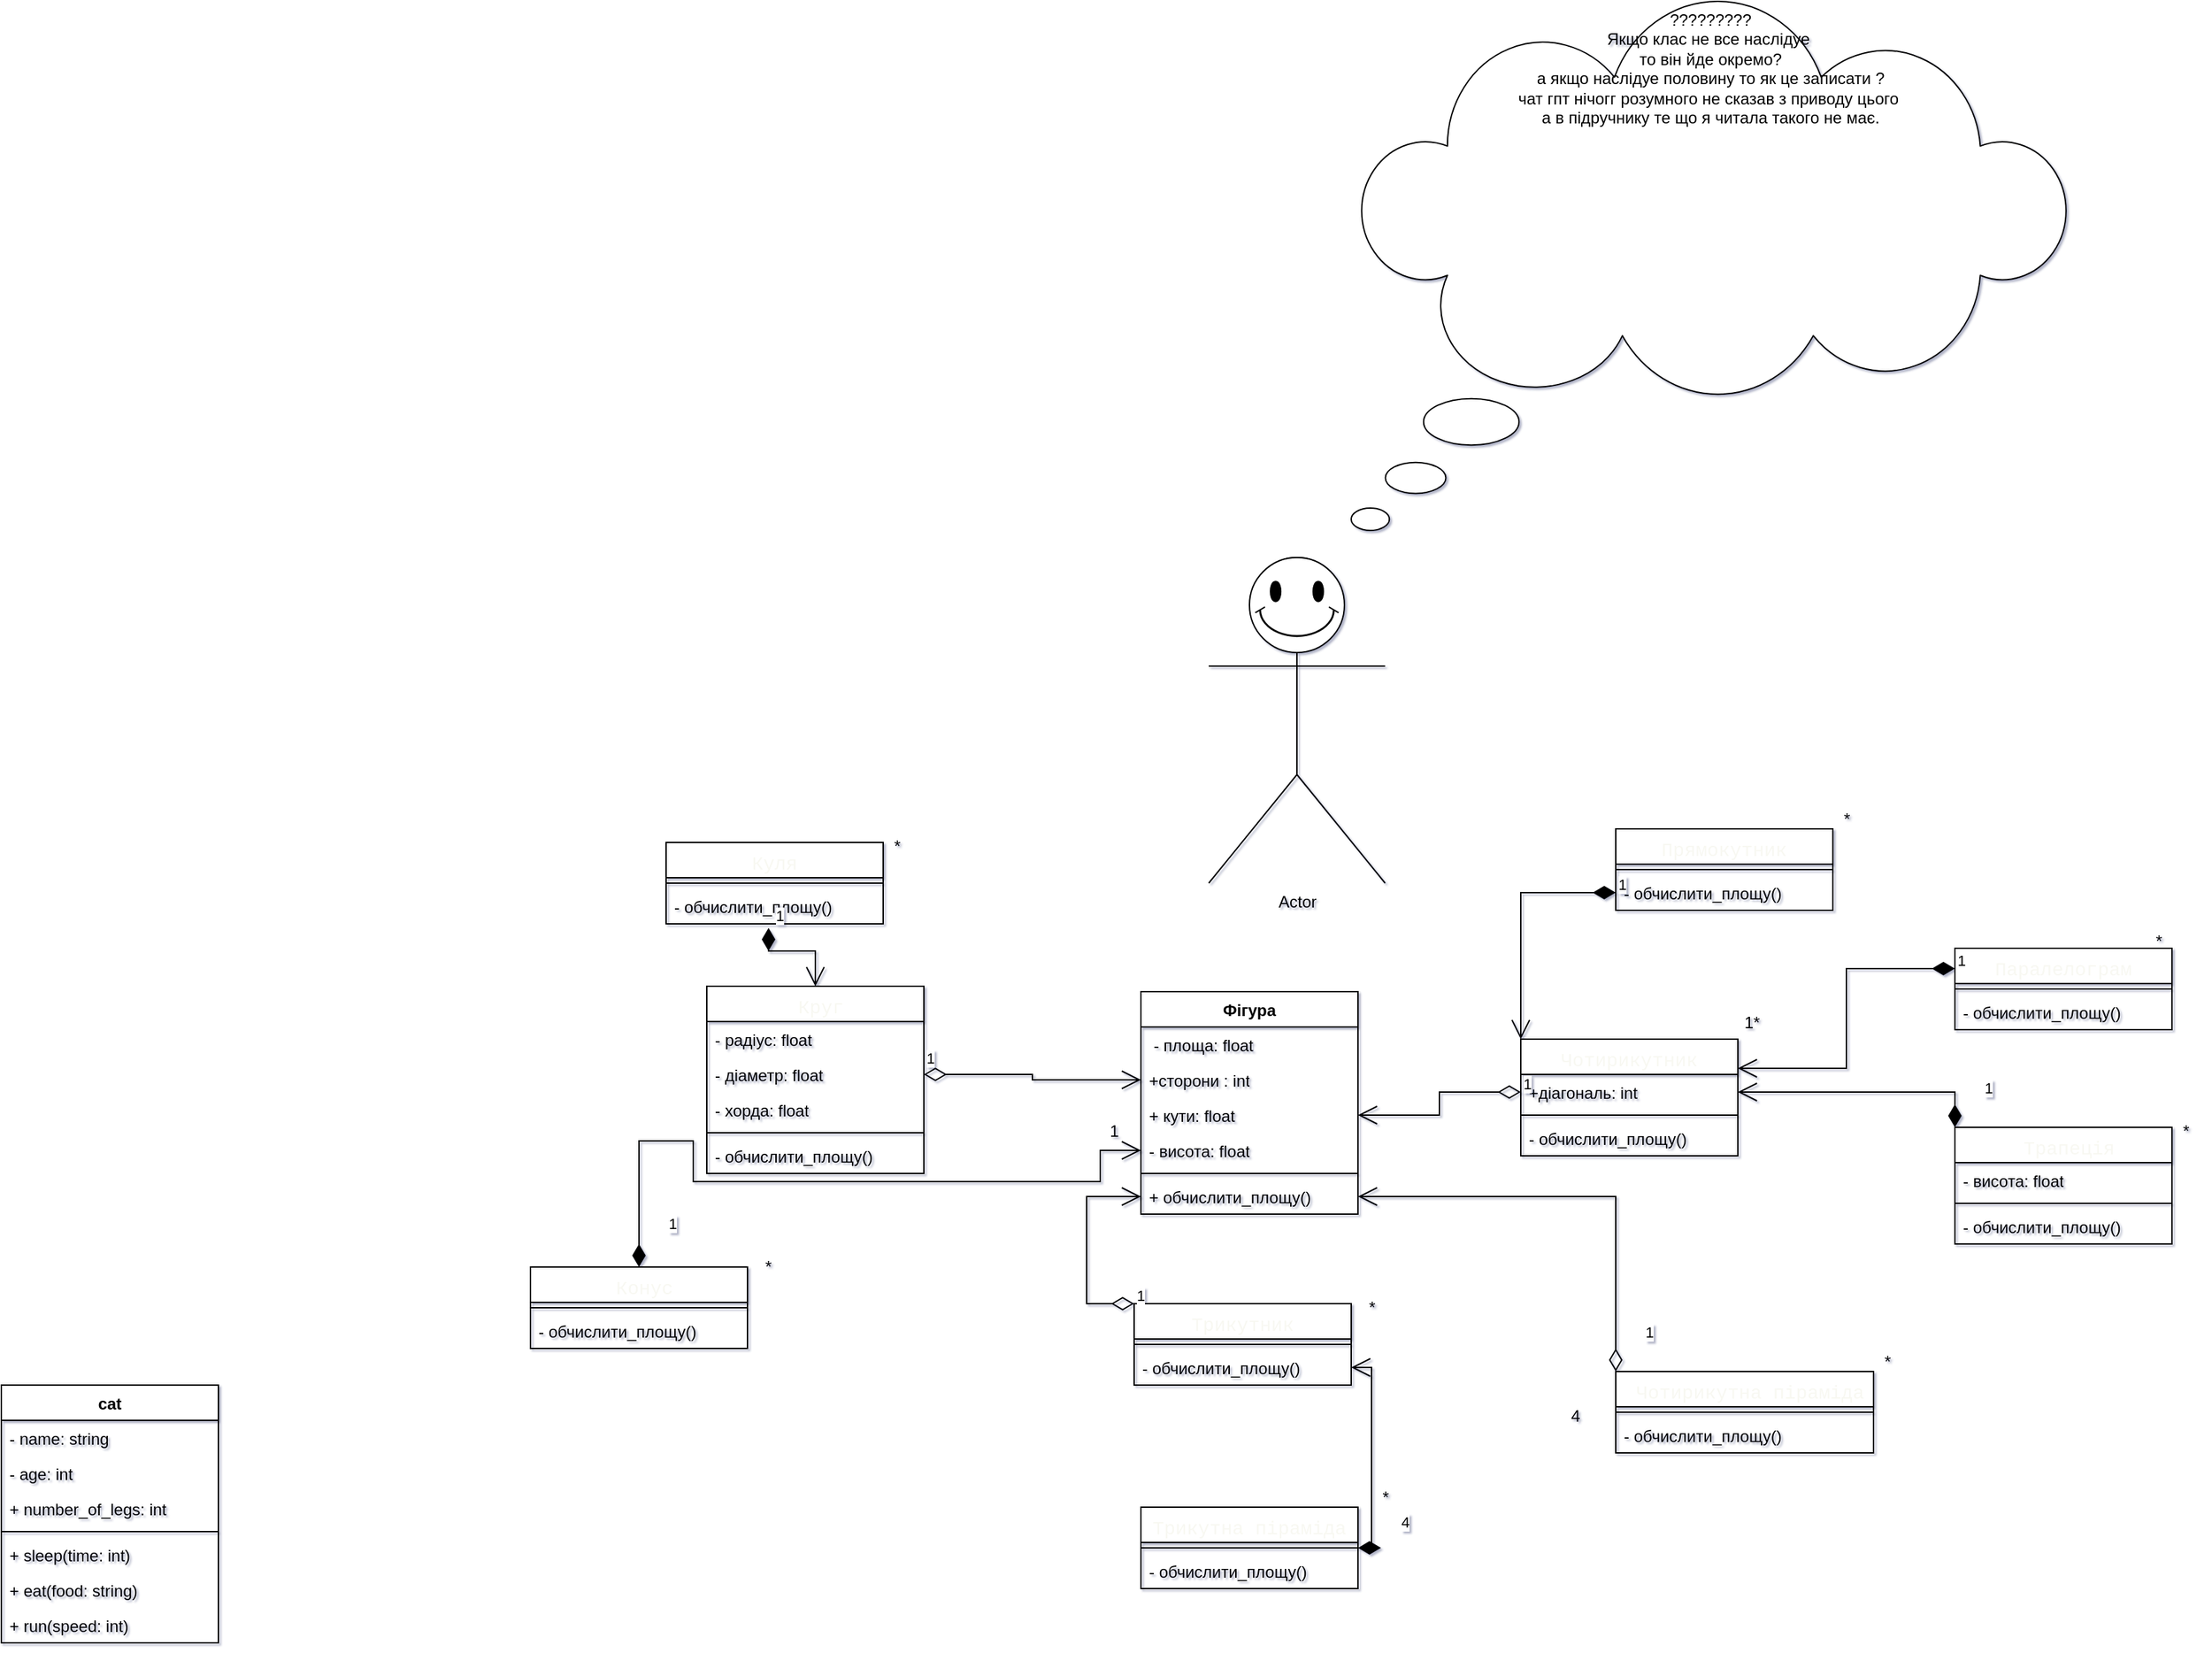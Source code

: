 <mxfile>
    <diagram id="_Sg7yad2vLofUPAoTkK8" name="Сторінка-1">
        <mxGraphModel dx="832" dy="5244" grid="1" gridSize="10" guides="1" tooltips="1" connect="1" arrows="1" fold="1" page="1" pageScale="1" pageWidth="3300" pageHeight="4681" background="none" math="0" shadow="1">
            <root>
                <mxCell id="0"/>
                <mxCell id="1" parent="0"/>
                <mxCell id="X3dCt1bAQPcfjzqISJFX-5" value="cat" style="swimlane;fontStyle=1;align=center;verticalAlign=top;childLayout=stackLayout;horizontal=1;startSize=26;horizontalStack=0;resizeParent=1;resizeParentMax=0;resizeLast=0;collapsible=1;marginBottom=0;whiteSpace=wrap;html=1;" parent="1" vertex="1">
                    <mxGeometry x="80" y="110" width="160" height="190" as="geometry"/>
                </mxCell>
                <mxCell id="X3dCt1bAQPcfjzqISJFX-10" value="- name: string" style="text;strokeColor=none;fillColor=none;align=left;verticalAlign=top;spacingLeft=4;spacingRight=4;overflow=hidden;rotatable=0;points=[[0,0.5],[1,0.5]];portConstraint=eastwest;whiteSpace=wrap;html=1;" parent="X3dCt1bAQPcfjzqISJFX-5" vertex="1">
                    <mxGeometry y="26" width="160" height="26" as="geometry"/>
                </mxCell>
                <mxCell id="X3dCt1bAQPcfjzqISJFX-11" value="- age: int" style="text;strokeColor=none;fillColor=none;align=left;verticalAlign=top;spacingLeft=4;spacingRight=4;overflow=hidden;rotatable=0;points=[[0,0.5],[1,0.5]];portConstraint=eastwest;whiteSpace=wrap;html=1;" parent="X3dCt1bAQPcfjzqISJFX-5" vertex="1">
                    <mxGeometry y="52" width="160" height="26" as="geometry"/>
                </mxCell>
                <mxCell id="X3dCt1bAQPcfjzqISJFX-6" value="+ number_of_legs: int" style="text;strokeColor=none;fillColor=none;align=left;verticalAlign=top;spacingLeft=4;spacingRight=4;overflow=hidden;rotatable=0;points=[[0,0.5],[1,0.5]];portConstraint=eastwest;whiteSpace=wrap;html=1;" parent="X3dCt1bAQPcfjzqISJFX-5" vertex="1">
                    <mxGeometry y="78" width="160" height="26" as="geometry"/>
                </mxCell>
                <mxCell id="X3dCt1bAQPcfjzqISJFX-7" value="" style="line;strokeWidth=1;fillColor=none;align=left;verticalAlign=middle;spacingTop=-1;spacingLeft=3;spacingRight=3;rotatable=0;labelPosition=right;points=[];portConstraint=eastwest;strokeColor=inherit;" parent="X3dCt1bAQPcfjzqISJFX-5" vertex="1">
                    <mxGeometry y="104" width="160" height="8" as="geometry"/>
                </mxCell>
                <mxCell id="X3dCt1bAQPcfjzqISJFX-8" value="+ sleep(time: int)" style="text;strokeColor=none;fillColor=none;align=left;verticalAlign=top;spacingLeft=4;spacingRight=4;overflow=hidden;rotatable=0;points=[[0,0.5],[1,0.5]];portConstraint=eastwest;whiteSpace=wrap;html=1;" parent="X3dCt1bAQPcfjzqISJFX-5" vertex="1">
                    <mxGeometry y="112" width="160" height="26" as="geometry"/>
                </mxCell>
                <mxCell id="X3dCt1bAQPcfjzqISJFX-13" value="+ eat(food: string)" style="text;strokeColor=none;fillColor=none;align=left;verticalAlign=top;spacingLeft=4;spacingRight=4;overflow=hidden;rotatable=0;points=[[0,0.5],[1,0.5]];portConstraint=eastwest;whiteSpace=wrap;html=1;" parent="X3dCt1bAQPcfjzqISJFX-5" vertex="1">
                    <mxGeometry y="138" width="160" height="26" as="geometry"/>
                </mxCell>
                <mxCell id="X3dCt1bAQPcfjzqISJFX-14" value="+ run(speed: int)" style="text;strokeColor=none;fillColor=none;align=left;verticalAlign=top;spacingLeft=4;spacingRight=4;overflow=hidden;rotatable=0;points=[[0,0.5],[1,0.5]];portConstraint=eastwest;whiteSpace=wrap;html=1;" parent="X3dCt1bAQPcfjzqISJFX-5" vertex="1">
                    <mxGeometry y="164" width="160" height="26" as="geometry"/>
                </mxCell>
                <mxCell id="2Q48StHydP4_Kzu1SWOW-1" value="&lt;div style=&quot;color: rgb(248, 248, 242); font-family: Consolas, &amp;quot;Courier New&amp;quot;, monospace; font-weight: normal; font-size: 14px; line-height: 19px; white-space: pre;&quot;&gt;&lt;span&gt;Трикутник&lt;/span&gt;&lt;/div&gt;" style="swimlane;fontStyle=1;align=center;verticalAlign=top;childLayout=stackLayout;horizontal=1;startSize=26;horizontalStack=0;resizeParent=1;resizeParentMax=0;resizeLast=0;collapsible=1;marginBottom=0;whiteSpace=wrap;html=1;" parent="1" vertex="1">
                    <mxGeometry x="915" y="50" width="160" height="60" as="geometry"/>
                </mxCell>
                <mxCell id="2Q48StHydP4_Kzu1SWOW-5" value="" style="line;strokeWidth=1;fillColor=none;align=left;verticalAlign=middle;spacingTop=-1;spacingLeft=3;spacingRight=3;rotatable=0;labelPosition=right;points=[];portConstraint=eastwest;strokeColor=inherit;" parent="2Q48StHydP4_Kzu1SWOW-1" vertex="1">
                    <mxGeometry y="26" width="160" height="8" as="geometry"/>
                </mxCell>
                <mxCell id="2Q48StHydP4_Kzu1SWOW-6" value="- обчислити_площу()&amp;nbsp;" style="text;strokeColor=none;fillColor=none;align=left;verticalAlign=top;spacingLeft=4;spacingRight=4;overflow=hidden;rotatable=0;points=[[0,0.5],[1,0.5]];portConstraint=eastwest;whiteSpace=wrap;html=1;" parent="2Q48StHydP4_Kzu1SWOW-1" vertex="1">
                    <mxGeometry y="34" width="160" height="26" as="geometry"/>
                </mxCell>
                <mxCell id="2Q48StHydP4_Kzu1SWOW-9" value="&lt;div style=&quot;color: rgb(248, 248, 242); font-family: Consolas, &amp;quot;Courier New&amp;quot;, monospace; font-weight: normal; font-size: 14px; line-height: 19px; white-space: pre;&quot;&gt;&lt;span&gt;Трикутна піраміда&lt;/span&gt;&lt;/div&gt;" style="swimlane;fontStyle=1;align=center;verticalAlign=top;childLayout=stackLayout;horizontal=1;startSize=26;horizontalStack=0;resizeParent=1;resizeParentMax=0;resizeLast=0;collapsible=1;marginBottom=0;whiteSpace=wrap;html=1;" parent="1" vertex="1">
                    <mxGeometry x="920" y="200" width="160" height="60" as="geometry"/>
                </mxCell>
                <mxCell id="2Q48StHydP4_Kzu1SWOW-13" value="" style="line;strokeWidth=1;fillColor=none;align=left;verticalAlign=middle;spacingTop=-1;spacingLeft=3;spacingRight=3;rotatable=0;labelPosition=right;points=[];portConstraint=eastwest;strokeColor=inherit;" parent="2Q48StHydP4_Kzu1SWOW-9" vertex="1">
                    <mxGeometry y="26" width="160" height="8" as="geometry"/>
                </mxCell>
                <mxCell id="2Q48StHydP4_Kzu1SWOW-15" value="- обчислити_площу()&amp;nbsp;" style="text;strokeColor=none;fillColor=none;align=left;verticalAlign=top;spacingLeft=4;spacingRight=4;overflow=hidden;rotatable=0;points=[[0,0.5],[1,0.5]];portConstraint=eastwest;whiteSpace=wrap;html=1;" parent="2Q48StHydP4_Kzu1SWOW-9" vertex="1">
                    <mxGeometry y="34" width="160" height="26" as="geometry"/>
                </mxCell>
                <mxCell id="2Q48StHydP4_Kzu1SWOW-25" value="&lt;div style=&quot;color: rgb(248, 248, 242); font-family: Consolas, &amp;quot;Courier New&amp;quot;, monospace; font-weight: normal; font-size: 14px; line-height: 19px; white-space: pre;&quot;&gt;&lt;span&gt;Чотирикутник&lt;/span&gt;&lt;/div&gt;" style="swimlane;fontStyle=1;align=center;verticalAlign=top;childLayout=stackLayout;horizontal=1;startSize=26;horizontalStack=0;resizeParent=1;resizeParentMax=0;resizeLast=0;collapsible=1;marginBottom=0;whiteSpace=wrap;html=1;" parent="1" vertex="1">
                    <mxGeometry x="1200" y="-145" width="160" height="86" as="geometry"/>
                </mxCell>
                <mxCell id="Uq8sl64rgmxG7YQOc11U-35" value="+діагональ: int" style="text;strokeColor=none;fillColor=none;align=left;verticalAlign=top;spacingLeft=4;spacingRight=4;overflow=hidden;rotatable=0;points=[[0,0.5],[1,0.5]];portConstraint=eastwest;whiteSpace=wrap;html=1;" parent="2Q48StHydP4_Kzu1SWOW-25" vertex="1">
                    <mxGeometry y="26" width="160" height="26" as="geometry"/>
                </mxCell>
                <mxCell id="2Q48StHydP4_Kzu1SWOW-29" value="" style="line;strokeWidth=1;fillColor=none;align=left;verticalAlign=middle;spacingTop=-1;spacingLeft=3;spacingRight=3;rotatable=0;labelPosition=right;points=[];portConstraint=eastwest;strokeColor=inherit;" parent="2Q48StHydP4_Kzu1SWOW-25" vertex="1">
                    <mxGeometry y="52" width="160" height="8" as="geometry"/>
                </mxCell>
                <mxCell id="2Q48StHydP4_Kzu1SWOW-32" value="- обчислити_площу()&amp;nbsp;" style="text;strokeColor=none;fillColor=none;align=left;verticalAlign=top;spacingLeft=4;spacingRight=4;overflow=hidden;rotatable=0;points=[[0,0.5],[1,0.5]];portConstraint=eastwest;whiteSpace=wrap;html=1;" parent="2Q48StHydP4_Kzu1SWOW-25" vertex="1">
                    <mxGeometry y="60" width="160" height="26" as="geometry"/>
                </mxCell>
                <mxCell id="2Q48StHydP4_Kzu1SWOW-33" value="&lt;div style=&quot;color: rgb(248, 248, 242); font-family: Consolas, &amp;quot;Courier New&amp;quot;, monospace; font-weight: normal; font-size: 14px; line-height: 19px; white-space: pre;&quot;&gt;&lt;div style=&quot;line-height: 19px;&quot;&gt;&lt;span&gt;&amp;nbsp;Чотирикутна піраміда&lt;/span&gt;&lt;/div&gt;&lt;/div&gt;" style="swimlane;fontStyle=1;align=center;verticalAlign=top;childLayout=stackLayout;horizontal=1;startSize=26;horizontalStack=0;resizeParent=1;resizeParentMax=0;resizeLast=0;collapsible=1;marginBottom=0;whiteSpace=wrap;html=1;" parent="1" vertex="1">
                    <mxGeometry x="1270" y="100" width="190" height="60" as="geometry"/>
                </mxCell>
                <mxCell id="2Q48StHydP4_Kzu1SWOW-37" value="" style="line;strokeWidth=1;fillColor=none;align=left;verticalAlign=middle;spacingTop=-1;spacingLeft=3;spacingRight=3;rotatable=0;labelPosition=right;points=[];portConstraint=eastwest;strokeColor=inherit;" parent="2Q48StHydP4_Kzu1SWOW-33" vertex="1">
                    <mxGeometry y="26" width="190" height="8" as="geometry"/>
                </mxCell>
                <mxCell id="2Q48StHydP4_Kzu1SWOW-40" value="- обчислити_площу()&amp;nbsp;" style="text;strokeColor=none;fillColor=none;align=left;verticalAlign=top;spacingLeft=4;spacingRight=4;overflow=hidden;rotatable=0;points=[[0,0.5],[1,0.5]];portConstraint=eastwest;whiteSpace=wrap;html=1;" parent="2Q48StHydP4_Kzu1SWOW-33" vertex="1">
                    <mxGeometry y="34" width="190" height="26" as="geometry"/>
                </mxCell>
                <mxCell id="2Q48StHydP4_Kzu1SWOW-41" value="&lt;div style=&quot;color: rgb(248, 248, 242); font-family: Consolas, &amp;quot;Courier New&amp;quot;, monospace; font-weight: normal; font-size: 14px; line-height: 19px; white-space: pre;&quot;&gt;&lt;div style=&quot;line-height: 19px;&quot;&gt;&lt;span&gt;Прямокутник&lt;/span&gt;&lt;/div&gt;&lt;/div&gt;" style="swimlane;fontStyle=1;align=center;verticalAlign=top;childLayout=stackLayout;horizontal=1;startSize=26;horizontalStack=0;resizeParent=1;resizeParentMax=0;resizeLast=0;collapsible=1;marginBottom=0;whiteSpace=wrap;html=1;" parent="1" vertex="1">
                    <mxGeometry x="1270" y="-300" width="160" height="60" as="geometry"/>
                </mxCell>
                <mxCell id="2Q48StHydP4_Kzu1SWOW-45" value="" style="line;strokeWidth=1;fillColor=none;align=left;verticalAlign=middle;spacingTop=-1;spacingLeft=3;spacingRight=3;rotatable=0;labelPosition=right;points=[];portConstraint=eastwest;strokeColor=inherit;" parent="2Q48StHydP4_Kzu1SWOW-41" vertex="1">
                    <mxGeometry y="26" width="160" height="8" as="geometry"/>
                </mxCell>
                <mxCell id="2Q48StHydP4_Kzu1SWOW-48" value="- обчислити_площу()&amp;nbsp;" style="text;strokeColor=none;fillColor=none;align=left;verticalAlign=top;spacingLeft=4;spacingRight=4;overflow=hidden;rotatable=0;points=[[0,0.5],[1,0.5]];portConstraint=eastwest;whiteSpace=wrap;html=1;" parent="2Q48StHydP4_Kzu1SWOW-41" vertex="1">
                    <mxGeometry y="34" width="160" height="26" as="geometry"/>
                </mxCell>
                <mxCell id="2Q48StHydP4_Kzu1SWOW-49" value="&lt;div style=&quot;color: rgb(248, 248, 242); font-family: Consolas, &amp;quot;Courier New&amp;quot;, monospace; font-weight: normal; font-size: 14px; line-height: 19px; white-space: pre;&quot;&gt;&lt;div style=&quot;line-height: 19px;&quot;&gt;&lt;div style=&quot;line-height: 19px;&quot;&gt;&lt;span&gt;&amp;nbsp;Трапеція&lt;/span&gt;&lt;/div&gt;&lt;/div&gt;&lt;/div&gt;" style="swimlane;fontStyle=1;align=center;verticalAlign=top;childLayout=stackLayout;horizontal=1;startSize=26;horizontalStack=0;resizeParent=1;resizeParentMax=0;resizeLast=0;collapsible=1;marginBottom=0;whiteSpace=wrap;html=1;" parent="1" vertex="1">
                    <mxGeometry x="1520" y="-80" width="160" height="86" as="geometry"/>
                </mxCell>
                <mxCell id="Uq8sl64rgmxG7YQOc11U-27" value="- висота: float" style="text;strokeColor=none;fillColor=none;align=left;verticalAlign=top;spacingLeft=4;spacingRight=4;overflow=hidden;rotatable=0;points=[[0,0.5],[1,0.5]];portConstraint=eastwest;whiteSpace=wrap;html=1;" parent="2Q48StHydP4_Kzu1SWOW-49" vertex="1">
                    <mxGeometry y="26" width="160" height="26" as="geometry"/>
                </mxCell>
                <mxCell id="2Q48StHydP4_Kzu1SWOW-53" value="" style="line;strokeWidth=1;fillColor=none;align=left;verticalAlign=middle;spacingTop=-1;spacingLeft=3;spacingRight=3;rotatable=0;labelPosition=right;points=[];portConstraint=eastwest;strokeColor=inherit;" parent="2Q48StHydP4_Kzu1SWOW-49" vertex="1">
                    <mxGeometry y="52" width="160" height="8" as="geometry"/>
                </mxCell>
                <mxCell id="2Q48StHydP4_Kzu1SWOW-56" value="- обчислити_площу()&amp;nbsp;" style="text;strokeColor=none;fillColor=none;align=left;verticalAlign=top;spacingLeft=4;spacingRight=4;overflow=hidden;rotatable=0;points=[[0,0.5],[1,0.5]];portConstraint=eastwest;whiteSpace=wrap;html=1;" parent="2Q48StHydP4_Kzu1SWOW-49" vertex="1">
                    <mxGeometry y="60" width="160" height="26" as="geometry"/>
                </mxCell>
                <mxCell id="2Q48StHydP4_Kzu1SWOW-57" value="&lt;div style=&quot;color: rgb(248, 248, 242); font-family: Consolas, &amp;quot;Courier New&amp;quot;, monospace; font-weight: normal; font-size: 14px; line-height: 19px; white-space: pre;&quot;&gt;&lt;div style=&quot;line-height: 19px;&quot;&gt;&lt;div style=&quot;line-height: 19px;&quot;&gt;&lt;div style=&quot;line-height: 19px;&quot;&gt;&lt;span&gt;Паралелограм&lt;/span&gt;&lt;/div&gt;&lt;/div&gt;&lt;/div&gt;&lt;/div&gt;" style="swimlane;fontStyle=1;align=center;verticalAlign=top;childLayout=stackLayout;horizontal=1;startSize=26;horizontalStack=0;resizeParent=1;resizeParentMax=0;resizeLast=0;collapsible=1;marginBottom=0;whiteSpace=wrap;html=1;" parent="1" vertex="1">
                    <mxGeometry x="1520" y="-212" width="160" height="60" as="geometry"/>
                </mxCell>
                <mxCell id="2Q48StHydP4_Kzu1SWOW-61" value="" style="line;strokeWidth=1;fillColor=none;align=left;verticalAlign=middle;spacingTop=-1;spacingLeft=3;spacingRight=3;rotatable=0;labelPosition=right;points=[];portConstraint=eastwest;strokeColor=inherit;" parent="2Q48StHydP4_Kzu1SWOW-57" vertex="1">
                    <mxGeometry y="26" width="160" height="8" as="geometry"/>
                </mxCell>
                <mxCell id="2Q48StHydP4_Kzu1SWOW-64" value="- обчислити_площу()&amp;nbsp;" style="text;strokeColor=none;fillColor=none;align=left;verticalAlign=top;spacingLeft=4;spacingRight=4;overflow=hidden;rotatable=0;points=[[0,0.5],[1,0.5]];portConstraint=eastwest;whiteSpace=wrap;html=1;" parent="2Q48StHydP4_Kzu1SWOW-57" vertex="1">
                    <mxGeometry y="34" width="160" height="26" as="geometry"/>
                </mxCell>
                <mxCell id="2Q48StHydP4_Kzu1SWOW-65" value="Фігура" style="swimlane;fontStyle=1;align=center;verticalAlign=top;childLayout=stackLayout;horizontal=1;startSize=26;horizontalStack=0;resizeParent=1;resizeParentMax=0;resizeLast=0;collapsible=1;marginBottom=0;whiteSpace=wrap;html=1;" parent="1" vertex="1">
                    <mxGeometry x="920" y="-180" width="160" height="164" as="geometry"/>
                </mxCell>
                <mxCell id="2Q48StHydP4_Kzu1SWOW-66" value="&amp;nbsp;- площа: float&amp;nbsp;" style="text;strokeColor=none;fillColor=none;align=left;verticalAlign=top;spacingLeft=4;spacingRight=4;overflow=hidden;rotatable=0;points=[[0,0.5],[1,0.5]];portConstraint=eastwest;whiteSpace=wrap;html=1;" parent="2Q48StHydP4_Kzu1SWOW-65" vertex="1">
                    <mxGeometry y="26" width="160" height="26" as="geometry"/>
                </mxCell>
                <mxCell id="Uq8sl64rgmxG7YQOc11U-1" value="+сторони : int" style="text;strokeColor=none;fillColor=none;align=left;verticalAlign=top;spacingLeft=4;spacingRight=4;overflow=hidden;rotatable=0;points=[[0,0.5],[1,0.5]];portConstraint=eastwest;whiteSpace=wrap;html=1;" parent="2Q48StHydP4_Kzu1SWOW-65" vertex="1">
                    <mxGeometry y="52" width="160" height="26" as="geometry"/>
                </mxCell>
                <mxCell id="Uq8sl64rgmxG7YQOc11U-2" value="+ кути: float&amp;nbsp;" style="text;strokeColor=none;fillColor=none;align=left;verticalAlign=top;spacingLeft=4;spacingRight=4;overflow=hidden;rotatable=0;points=[[0,0.5],[1,0.5]];portConstraint=eastwest;whiteSpace=wrap;html=1;" parent="2Q48StHydP4_Kzu1SWOW-65" vertex="1">
                    <mxGeometry y="78" width="160" height="26" as="geometry"/>
                </mxCell>
                <mxCell id="Uq8sl64rgmxG7YQOc11U-33" value="- висота: float" style="text;strokeColor=none;fillColor=none;align=left;verticalAlign=top;spacingLeft=4;spacingRight=4;overflow=hidden;rotatable=0;points=[[0,0.5],[1,0.5]];portConstraint=eastwest;whiteSpace=wrap;html=1;" parent="2Q48StHydP4_Kzu1SWOW-65" vertex="1">
                    <mxGeometry y="104" width="160" height="26" as="geometry"/>
                </mxCell>
                <mxCell id="2Q48StHydP4_Kzu1SWOW-69" value="" style="line;strokeWidth=1;fillColor=none;align=left;verticalAlign=middle;spacingTop=-1;spacingLeft=3;spacingRight=3;rotatable=0;labelPosition=right;points=[];portConstraint=eastwest;strokeColor=inherit;" parent="2Q48StHydP4_Kzu1SWOW-65" vertex="1">
                    <mxGeometry y="130" width="160" height="8" as="geometry"/>
                </mxCell>
                <mxCell id="2Q48StHydP4_Kzu1SWOW-70" value="&lt;div&gt;+ обчислити_площу()&lt;/div&gt;&lt;div&gt;&lt;br&gt;&lt;/div&gt;" style="text;strokeColor=none;fillColor=none;align=left;verticalAlign=top;spacingLeft=4;spacingRight=4;overflow=hidden;rotatable=0;points=[[0,0.5],[1,0.5]];portConstraint=eastwest;whiteSpace=wrap;html=1;" parent="2Q48StHydP4_Kzu1SWOW-65" vertex="1">
                    <mxGeometry y="138" width="160" height="26" as="geometry"/>
                </mxCell>
                <mxCell id="Uq8sl64rgmxG7YQOc11U-3" value="1" style="text;html=1;align=center;verticalAlign=middle;resizable=0;points=[];autosize=1;strokeColor=none;fillColor=none;" parent="1" vertex="1">
                    <mxGeometry x="885" y="-92" width="30" height="30" as="geometry"/>
                </mxCell>
                <mxCell id="Uq8sl64rgmxG7YQOc11U-4" value="&lt;div style=&quot;color: rgb(248, 248, 242); font-family: Consolas, &amp;quot;Courier New&amp;quot;, monospace; font-weight: normal; font-size: 14px; line-height: 19px; white-space: pre;&quot;&gt;&lt;div style=&quot;line-height: 19px;&quot;&gt;&lt;span&gt;&amp;nbsp;Круг&lt;/span&gt;&lt;/div&gt;&lt;/div&gt;" style="swimlane;fontStyle=1;align=center;verticalAlign=top;childLayout=stackLayout;horizontal=1;startSize=26;horizontalStack=0;resizeParent=1;resizeParentMax=0;resizeLast=0;collapsible=1;marginBottom=0;whiteSpace=wrap;html=1;" parent="1" vertex="1">
                    <mxGeometry x="600" y="-184" width="160" height="138" as="geometry"/>
                </mxCell>
                <mxCell id="Uq8sl64rgmxG7YQOc11U-29" value="- радіус: float" style="text;strokeColor=none;fillColor=none;align=left;verticalAlign=top;spacingLeft=4;spacingRight=4;overflow=hidden;rotatable=0;points=[[0,0.5],[1,0.5]];portConstraint=eastwest;whiteSpace=wrap;html=1;" parent="Uq8sl64rgmxG7YQOc11U-4" vertex="1">
                    <mxGeometry y="26" width="160" height="26" as="geometry"/>
                </mxCell>
                <mxCell id="Uq8sl64rgmxG7YQOc11U-30" value="- діаметр: float" style="text;strokeColor=none;fillColor=none;align=left;verticalAlign=top;spacingLeft=4;spacingRight=4;overflow=hidden;rotatable=0;points=[[0,0.5],[1,0.5]];portConstraint=eastwest;whiteSpace=wrap;html=1;" parent="Uq8sl64rgmxG7YQOc11U-4" vertex="1">
                    <mxGeometry y="52" width="160" height="26" as="geometry"/>
                </mxCell>
                <mxCell id="Uq8sl64rgmxG7YQOc11U-31" value="- хорда: float" style="text;strokeColor=none;fillColor=none;align=left;verticalAlign=top;spacingLeft=4;spacingRight=4;overflow=hidden;rotatable=0;points=[[0,0.5],[1,0.5]];portConstraint=eastwest;whiteSpace=wrap;html=1;" parent="Uq8sl64rgmxG7YQOc11U-4" vertex="1">
                    <mxGeometry y="78" width="160" height="26" as="geometry"/>
                </mxCell>
                <mxCell id="Uq8sl64rgmxG7YQOc11U-5" value="" style="line;strokeWidth=1;fillColor=none;align=left;verticalAlign=middle;spacingTop=-1;spacingLeft=3;spacingRight=3;rotatable=0;labelPosition=right;points=[];portConstraint=eastwest;strokeColor=inherit;" parent="Uq8sl64rgmxG7YQOc11U-4" vertex="1">
                    <mxGeometry y="104" width="160" height="8" as="geometry"/>
                </mxCell>
                <mxCell id="Uq8sl64rgmxG7YQOc11U-6" value="- обчислити_площу()&amp;nbsp;" style="text;strokeColor=none;fillColor=none;align=left;verticalAlign=top;spacingLeft=4;spacingRight=4;overflow=hidden;rotatable=0;points=[[0,0.5],[1,0.5]];portConstraint=eastwest;whiteSpace=wrap;html=1;" parent="Uq8sl64rgmxG7YQOc11U-4" vertex="1">
                    <mxGeometry y="112" width="160" height="26" as="geometry"/>
                </mxCell>
                <mxCell id="Uq8sl64rgmxG7YQOc11U-7" value="&lt;div style=&quot;color: rgb(248, 248, 242); font-family: Consolas, &amp;quot;Courier New&amp;quot;, monospace; font-weight: normal; font-size: 14px; line-height: 19px; white-space: pre;&quot;&gt;&lt;div style=&quot;line-height: 19px;&quot;&gt;&lt;span&gt;Куля&lt;/span&gt;&lt;/div&gt;&lt;/div&gt;" style="swimlane;fontStyle=1;align=center;verticalAlign=top;childLayout=stackLayout;horizontal=1;startSize=26;horizontalStack=0;resizeParent=1;resizeParentMax=0;resizeLast=0;collapsible=1;marginBottom=0;whiteSpace=wrap;html=1;" parent="1" vertex="1">
                    <mxGeometry x="570" y="-290" width="160" height="60" as="geometry"/>
                </mxCell>
                <mxCell id="Uq8sl64rgmxG7YQOc11U-8" value="" style="line;strokeWidth=1;fillColor=none;align=left;verticalAlign=middle;spacingTop=-1;spacingLeft=3;spacingRight=3;rotatable=0;labelPosition=right;points=[];portConstraint=eastwest;strokeColor=inherit;" parent="Uq8sl64rgmxG7YQOc11U-7" vertex="1">
                    <mxGeometry y="26" width="160" height="8" as="geometry"/>
                </mxCell>
                <mxCell id="Uq8sl64rgmxG7YQOc11U-9" value="- обчислити_площу()&amp;nbsp;" style="text;strokeColor=none;fillColor=none;align=left;verticalAlign=top;spacingLeft=4;spacingRight=4;overflow=hidden;rotatable=0;points=[[0,0.5],[1,0.5]];portConstraint=eastwest;whiteSpace=wrap;html=1;" parent="Uq8sl64rgmxG7YQOc11U-7" vertex="1">
                    <mxGeometry y="34" width="160" height="26" as="geometry"/>
                </mxCell>
                <mxCell id="Uq8sl64rgmxG7YQOc11U-10" value="&lt;div style=&quot;color: rgb(248, 248, 242); font-family: Consolas, &amp;quot;Courier New&amp;quot;, monospace; font-weight: normal; font-size: 14px; line-height: 19px; white-space: pre;&quot;&gt;&lt;div style=&quot;line-height: 19px;&quot;&gt;&lt;span&gt;&amp;nbsp;Конус&lt;/span&gt;&lt;/div&gt;&lt;/div&gt;" style="swimlane;fontStyle=1;align=center;verticalAlign=top;childLayout=stackLayout;horizontal=1;startSize=26;horizontalStack=0;resizeParent=1;resizeParentMax=0;resizeLast=0;collapsible=1;marginBottom=0;whiteSpace=wrap;html=1;" parent="1" vertex="1">
                    <mxGeometry x="470" y="23" width="160" height="60" as="geometry"/>
                </mxCell>
                <mxCell id="Uq8sl64rgmxG7YQOc11U-11" value="" style="line;strokeWidth=1;fillColor=none;align=left;verticalAlign=middle;spacingTop=-1;spacingLeft=3;spacingRight=3;rotatable=0;labelPosition=right;points=[];portConstraint=eastwest;strokeColor=inherit;" parent="Uq8sl64rgmxG7YQOc11U-10" vertex="1">
                    <mxGeometry y="26" width="160" height="8" as="geometry"/>
                </mxCell>
                <mxCell id="Uq8sl64rgmxG7YQOc11U-12" value="- обчислити_площу()&amp;nbsp;" style="text;strokeColor=none;fillColor=none;align=left;verticalAlign=top;spacingLeft=4;spacingRight=4;overflow=hidden;rotatable=0;points=[[0,0.5],[1,0.5]];portConstraint=eastwest;whiteSpace=wrap;html=1;" parent="Uq8sl64rgmxG7YQOc11U-10" vertex="1">
                    <mxGeometry y="34" width="160" height="26" as="geometry"/>
                </mxCell>
                <mxCell id="Uq8sl64rgmxG7YQOc11U-38" value="*" style="text;html=1;align=center;verticalAlign=middle;resizable=0;points=[];autosize=1;strokeColor=none;fillColor=none;" parent="1" vertex="1">
                    <mxGeometry x="725" y="-302" width="30" height="30" as="geometry"/>
                </mxCell>
                <mxCell id="Uq8sl64rgmxG7YQOc11U-42" value="*" style="text;html=1;align=center;verticalAlign=middle;resizable=0;points=[];autosize=1;strokeColor=none;fillColor=none;" parent="1" vertex="1">
                    <mxGeometry x="630" y="8" width="30" height="30" as="geometry"/>
                </mxCell>
                <mxCell id="Uq8sl64rgmxG7YQOc11U-44" value="*" style="text;html=1;align=center;verticalAlign=middle;resizable=0;points=[];autosize=1;strokeColor=none;fillColor=none;" parent="1" vertex="1">
                    <mxGeometry x="1085" y="178" width="30" height="30" as="geometry"/>
                </mxCell>
                <mxCell id="Uq8sl64rgmxG7YQOc11U-45" value="*" style="text;html=1;align=center;verticalAlign=middle;resizable=0;points=[];autosize=1;strokeColor=none;fillColor=none;" parent="1" vertex="1">
                    <mxGeometry x="1455" y="78" width="30" height="30" as="geometry"/>
                </mxCell>
                <mxCell id="Uq8sl64rgmxG7YQOc11U-46" value="1*" style="text;html=1;align=center;verticalAlign=middle;resizable=0;points=[];autosize=1;strokeColor=none;fillColor=none;" parent="1" vertex="1">
                    <mxGeometry x="1355" y="-172" width="30" height="30" as="geometry"/>
                </mxCell>
                <mxCell id="Uq8sl64rgmxG7YQOc11U-47" value="*" style="text;html=1;align=center;verticalAlign=middle;resizable=0;points=[];autosize=1;strokeColor=none;fillColor=none;" parent="1" vertex="1">
                    <mxGeometry x="1425" y="-322" width="30" height="30" as="geometry"/>
                </mxCell>
                <mxCell id="Uq8sl64rgmxG7YQOc11U-48" value="*" style="text;html=1;align=center;verticalAlign=middle;resizable=0;points=[];autosize=1;strokeColor=none;fillColor=none;" parent="1" vertex="1">
                    <mxGeometry x="1655" y="-232" width="30" height="30" as="geometry"/>
                </mxCell>
                <mxCell id="Uq8sl64rgmxG7YQOc11U-50" value="*" style="text;html=1;align=center;verticalAlign=middle;resizable=0;points=[];autosize=1;strokeColor=none;fillColor=none;" parent="1" vertex="1">
                    <mxGeometry x="1675" y="-92" width="30" height="30" as="geometry"/>
                </mxCell>
                <mxCell id="Uq8sl64rgmxG7YQOc11U-51" value="&lt;div&gt;&lt;span style=&quot;background-color: transparent; color: light-dark(rgb(0, 0, 0), rgb(255, 255, 255));&quot;&gt;*&lt;/span&gt;&lt;/div&gt;" style="text;html=1;align=center;verticalAlign=middle;resizable=0;points=[];autosize=1;strokeColor=none;fillColor=none;" parent="1" vertex="1">
                    <mxGeometry x="1075" y="38" width="30" height="30" as="geometry"/>
                </mxCell>
                <mxCell id="o2USVsEQMc7IrGL10RwW-3" value="4" style="text;html=1;align=center;verticalAlign=middle;resizable=0;points=[];autosize=1;strokeColor=none;fillColor=none;" parent="1" vertex="1">
                    <mxGeometry x="1225" y="118" width="30" height="30" as="geometry"/>
                </mxCell>
                <mxCell id="o2USVsEQMc7IrGL10RwW-5" value="1" style="endArrow=open;html=1;endSize=12;startArrow=diamondThin;startSize=14;startFill=0;edgeStyle=orthogonalEdgeStyle;align=left;verticalAlign=bottom;rounded=0;exitX=1;exitY=0.5;exitDx=0;exitDy=0;entryX=0;entryY=0.5;entryDx=0;entryDy=0;" parent="1" source="Uq8sl64rgmxG7YQOc11U-30" target="Uq8sl64rgmxG7YQOc11U-1" edge="1">
                    <mxGeometry x="-1" y="3" relative="1" as="geometry">
                        <mxPoint x="760" y="-120" as="sourcePoint"/>
                        <mxPoint x="920" y="-115.56" as="targetPoint"/>
                    </mxGeometry>
                </mxCell>
                <mxCell id="o2USVsEQMc7IrGL10RwW-7" value="1" style="endArrow=open;html=1;endSize=12;startArrow=diamondThin;startSize=14;startFill=0;edgeStyle=orthogonalEdgeStyle;align=left;verticalAlign=bottom;rounded=0;exitX=0;exitY=0;exitDx=0;exitDy=0;entryX=0;entryY=0.5;entryDx=0;entryDy=0;" parent="1" source="2Q48StHydP4_Kzu1SWOW-1" target="2Q48StHydP4_Kzu1SWOW-70" edge="1">
                    <mxGeometry x="-1" y="3" relative="1" as="geometry">
                        <mxPoint x="1000" y="-10" as="sourcePoint"/>
                        <mxPoint x="1160" y="-10" as="targetPoint"/>
                        <Array as="points">
                            <mxPoint x="880" y="50"/>
                            <mxPoint x="880" y="-29"/>
                        </Array>
                    </mxGeometry>
                </mxCell>
                <mxCell id="o2USVsEQMc7IrGL10RwW-8" value="1" style="endArrow=open;html=1;endSize=12;startArrow=diamondThin;startSize=14;startFill=0;edgeStyle=orthogonalEdgeStyle;align=left;verticalAlign=bottom;rounded=0;exitX=0;exitY=0.5;exitDx=0;exitDy=0;entryX=1;entryY=0.5;entryDx=0;entryDy=0;" parent="1" source="Uq8sl64rgmxG7YQOc11U-35" target="Uq8sl64rgmxG7YQOc11U-2" edge="1">
                    <mxGeometry x="-1" y="3" relative="1" as="geometry">
                        <mxPoint x="1000" y="-10" as="sourcePoint"/>
                        <mxPoint x="1160" y="-10" as="targetPoint"/>
                    </mxGeometry>
                </mxCell>
                <mxCell id="o2USVsEQMc7IrGL10RwW-9" value="1" style="endArrow=open;html=1;endSize=12;startArrow=diamondThin;startSize=14;startFill=1;edgeStyle=orthogonalEdgeStyle;align=left;verticalAlign=bottom;rounded=0;exitX=0.472;exitY=1.115;exitDx=0;exitDy=0;exitPerimeter=0;entryX=0.5;entryY=0;entryDx=0;entryDy=0;" parent="1" source="Uq8sl64rgmxG7YQOc11U-9" target="Uq8sl64rgmxG7YQOc11U-4" edge="1">
                    <mxGeometry x="-1" y="3" relative="1" as="geometry">
                        <mxPoint x="1030" y="-50" as="sourcePoint"/>
                        <mxPoint x="1190" y="-50" as="targetPoint"/>
                        <Array as="points">
                            <mxPoint x="646" y="-210"/>
                            <mxPoint x="680" y="-210"/>
                        </Array>
                    </mxGeometry>
                </mxCell>
                <mxCell id="o2USVsEQMc7IrGL10RwW-10" value="1" style="endArrow=open;html=1;endSize=12;startArrow=diamondThin;startSize=14;startFill=1;edgeStyle=orthogonalEdgeStyle;align=left;verticalAlign=bottom;rounded=0;exitX=0.5;exitY=0;exitDx=0;exitDy=0;entryX=0;entryY=0.5;entryDx=0;entryDy=0;" parent="1" source="Uq8sl64rgmxG7YQOc11U-10" target="Uq8sl64rgmxG7YQOc11U-33" edge="1">
                    <mxGeometry x="-0.911" y="-20" relative="1" as="geometry">
                        <mxPoint x="1030" y="-50" as="sourcePoint"/>
                        <mxPoint x="1190" y="-50" as="targetPoint"/>
                        <Array as="points">
                            <mxPoint x="550" y="-70"/>
                            <mxPoint x="590" y="-70"/>
                            <mxPoint x="590" y="-40"/>
                            <mxPoint x="890" y="-40"/>
                            <mxPoint x="890" y="-63"/>
                        </Array>
                        <mxPoint as="offset"/>
                    </mxGeometry>
                </mxCell>
                <mxCell id="o2USVsEQMc7IrGL10RwW-11" value="4" style="endArrow=open;html=1;endSize=12;startArrow=diamondThin;startSize=14;startFill=1;edgeStyle=orthogonalEdgeStyle;align=left;verticalAlign=bottom;rounded=0;entryX=1;entryY=0.5;entryDx=0;entryDy=0;exitX=1;exitY=0.5;exitDx=0;exitDy=0;" parent="1" source="2Q48StHydP4_Kzu1SWOW-9" target="2Q48StHydP4_Kzu1SWOW-6" edge="1">
                    <mxGeometry x="-0.747" y="-20" relative="1" as="geometry">
                        <mxPoint x="1130" y="220" as="sourcePoint"/>
                        <mxPoint x="1190" y="-50" as="targetPoint"/>
                        <mxPoint as="offset"/>
                    </mxGeometry>
                </mxCell>
                <mxCell id="o2USVsEQMc7IrGL10RwW-14" value="1" style="endArrow=open;html=1;endSize=12;startArrow=diamondThin;startSize=14;startFill=1;edgeStyle=orthogonalEdgeStyle;align=left;verticalAlign=bottom;rounded=0;exitX=0;exitY=0.5;exitDx=0;exitDy=0;entryX=0;entryY=0;entryDx=0;entryDy=0;" parent="1" source="2Q48StHydP4_Kzu1SWOW-48" target="2Q48StHydP4_Kzu1SWOW-25" edge="1">
                    <mxGeometry x="-1" y="3" relative="1" as="geometry">
                        <mxPoint x="1030" y="-50" as="sourcePoint"/>
                        <mxPoint x="1190" y="-50" as="targetPoint"/>
                    </mxGeometry>
                </mxCell>
                <mxCell id="o2USVsEQMc7IrGL10RwW-15" value="1" style="endArrow=open;html=1;endSize=12;startArrow=diamondThin;startSize=14;startFill=1;edgeStyle=orthogonalEdgeStyle;align=left;verticalAlign=bottom;rounded=0;exitX=0;exitY=0.25;exitDx=0;exitDy=0;entryX=1;entryY=0.25;entryDx=0;entryDy=0;" parent="1" source="2Q48StHydP4_Kzu1SWOW-57" target="2Q48StHydP4_Kzu1SWOW-25" edge="1">
                    <mxGeometry x="-1" y="3" relative="1" as="geometry">
                        <mxPoint x="1030" y="-50" as="sourcePoint"/>
                        <mxPoint x="1190" y="-50" as="targetPoint"/>
                    </mxGeometry>
                </mxCell>
                <mxCell id="o2USVsEQMc7IrGL10RwW-16" value="1" style="endArrow=open;html=1;endSize=12;startArrow=diamondThin;startSize=14;startFill=1;edgeStyle=orthogonalEdgeStyle;align=left;verticalAlign=bottom;rounded=0;exitX=0;exitY=0;exitDx=0;exitDy=0;entryX=1;entryY=0.5;entryDx=0;entryDy=0;" parent="1" source="2Q48StHydP4_Kzu1SWOW-49" target="Uq8sl64rgmxG7YQOc11U-35" edge="1">
                    <mxGeometry x="-0.785" y="-20" relative="1" as="geometry">
                        <mxPoint x="1030" y="-50" as="sourcePoint"/>
                        <mxPoint x="1190" y="-50" as="targetPoint"/>
                        <mxPoint as="offset"/>
                    </mxGeometry>
                </mxCell>
                <mxCell id="o2USVsEQMc7IrGL10RwW-17" value="Actor" style="shape=umlActor;verticalLabelPosition=bottom;verticalAlign=top;html=1;" parent="1" vertex="1">
                    <mxGeometry x="970" y="-500" width="130" height="240" as="geometry"/>
                </mxCell>
                <mxCell id="o2USVsEQMc7IrGL10RwW-19" value="" style="verticalLabelPosition=bottom;verticalAlign=top;html=1;shape=mxgraph.basic.smiley" parent="1" vertex="1">
                    <mxGeometry x="1000" y="-500" width="70" height="70" as="geometry"/>
                </mxCell>
                <mxCell id="o2USVsEQMc7IrGL10RwW-25" value="1" style="endArrow=open;html=1;endSize=12;startArrow=diamondThin;startSize=14;startFill=0;edgeStyle=orthogonalEdgeStyle;align=left;verticalAlign=bottom;rounded=0;exitX=0;exitY=0;exitDx=0;exitDy=0;entryX=1;entryY=0.5;entryDx=0;entryDy=0;" parent="1" source="2Q48StHydP4_Kzu1SWOW-33" target="2Q48StHydP4_Kzu1SWOW-70" edge="1">
                    <mxGeometry x="-0.875" y="-20" relative="1" as="geometry">
                        <mxPoint x="1160" y="-150" as="sourcePoint"/>
                        <mxPoint x="1320" y="-150" as="targetPoint"/>
                        <mxPoint as="offset"/>
                    </mxGeometry>
                </mxCell>
                <mxCell id="o2USVsEQMc7IrGL10RwW-26" value="&lt;span style=&quot;text-wrap-mode: nowrap;&quot;&gt;?????????&lt;/span&gt;&lt;div style=&quot;text-wrap-mode: nowrap;&quot;&gt;Якщо клас не все наслідуе&amp;nbsp;&lt;/div&gt;&lt;div style=&quot;text-wrap-mode: nowrap;&quot;&gt;то він йде окремо?&lt;/div&gt;&lt;div style=&quot;text-wrap-mode: nowrap;&quot;&gt;а якщо наслідуе половину то як це записати ?&lt;/div&gt;&lt;div style=&quot;text-wrap-mode: nowrap;&quot;&gt;чат гпт нічогг розумного не сказав з приводу цього&amp;nbsp;&lt;/div&gt;&lt;div style=&quot;text-wrap-mode: nowrap;&quot;&gt;а в підручнику те що я читала такого не має.&lt;/div&gt;" style="whiteSpace=wrap;html=1;shape=mxgraph.basic.cloud_callout;verticalAlign=top;labelBackgroundColor=none;" parent="1" vertex="1">
                    <mxGeometry x="1075" y="-910" width="530" height="390" as="geometry"/>
                </mxCell>
            </root>
        </mxGraphModel>
    </diagram>
</mxfile>